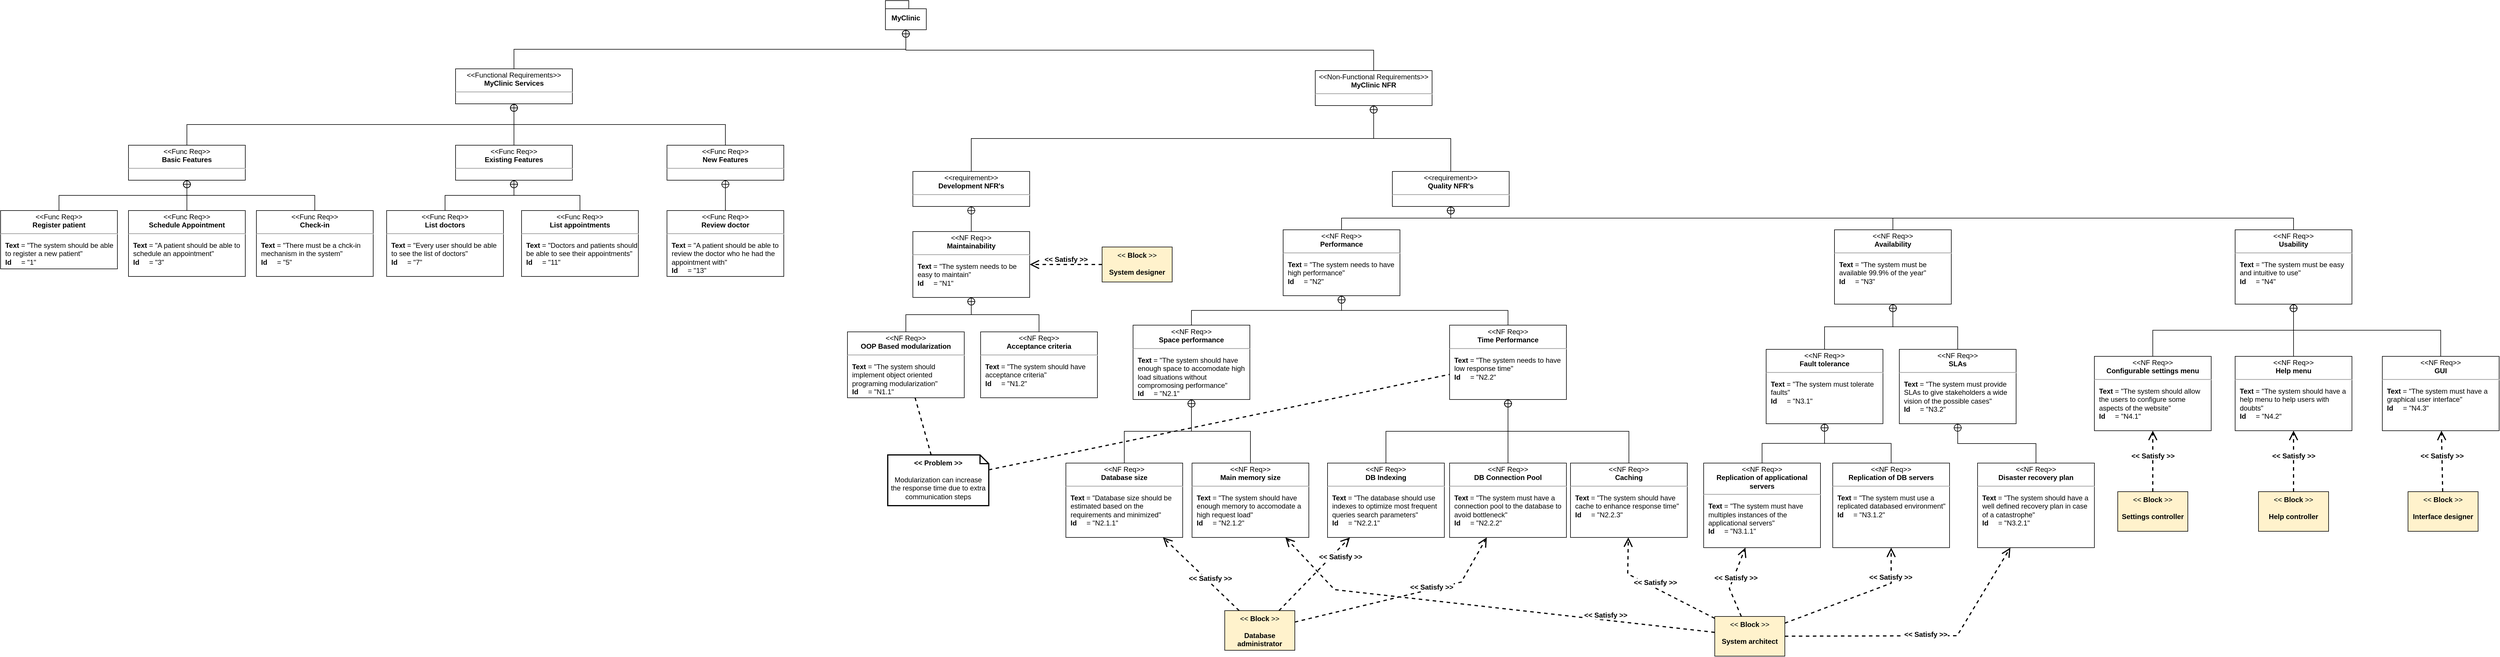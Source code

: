 <mxfile version="24.4.9" type="github">
  <diagram name="Página-1" id="odFwpj1P_mLRmx9RzsQF">
    <mxGraphModel dx="3945" dy="1515" grid="0" gridSize="10" guides="1" tooltips="1" connect="1" arrows="1" fold="1" page="0" pageScale="1" pageWidth="827" pageHeight="1169" math="0" shadow="0">
      <root>
        <mxCell id="0" />
        <mxCell id="1" parent="0" />
        <mxCell id="1v43-9IHqfWxljv2G6Mm-1" value="&lt;p style=&quot;margin:0px;margin-top:4px;text-align:center;&quot;&gt;&amp;lt;&amp;lt;Functional Requirements&amp;gt;&amp;gt;&lt;br&gt;&lt;b&gt;MyClinic Services&lt;/b&gt;&lt;/p&gt;&lt;hr&gt;&lt;p&gt;&lt;/p&gt;&lt;p style=&quot;margin:0px;margin-left:8px;text-align:left;&quot;&gt;&lt;br&gt;&lt;/p&gt;" style="shape=rect;overflow=fill;html=1;whiteSpace=wrap;align=center;" parent="1" vertex="1">
          <mxGeometry x="-336" y="127" width="200" height="60" as="geometry" />
        </mxCell>
        <mxCell id="1v43-9IHqfWxljv2G6Mm-2" value="MyClinic" style="shape=folder;fontStyle=1;spacingTop=10;tabWidth=40;tabHeight=14;tabPosition=left;html=1;whiteSpace=wrap;" parent="1" vertex="1">
          <mxGeometry x="400" y="10" width="70" height="50" as="geometry" />
        </mxCell>
        <mxCell id="1v43-9IHqfWxljv2G6Mm-4" value="&lt;p style=&quot;margin:0px;margin-top:4px;text-align:center;&quot;&gt;&amp;lt;&amp;lt;Non-Functional Requirements&amp;gt;&amp;gt;&lt;br&gt;&lt;b&gt;MyClinic NFR&lt;/b&gt;&lt;/p&gt;&lt;hr&gt;&lt;p&gt;&lt;/p&gt;&lt;p style=&quot;margin:0px;margin-left:8px;text-align:left;&quot;&gt;&lt;br&gt;&lt;/p&gt;" style="shape=rect;overflow=fill;html=1;whiteSpace=wrap;align=center;" parent="1" vertex="1">
          <mxGeometry x="1136" y="130" width="200" height="60" as="geometry" />
        </mxCell>
        <mxCell id="1v43-9IHqfWxljv2G6Mm-43" value="&lt;p style=&quot;margin:0px;margin-top:4px;text-align:center;&quot;&gt;&amp;lt;&amp;lt;Func Req&amp;gt;&amp;gt;&lt;br&gt;&lt;b&gt;Basic Features&lt;/b&gt;&lt;/p&gt;&lt;hr&gt;&lt;p&gt;&lt;/p&gt;&lt;p style=&quot;margin:0px;margin-left:8px;text-align:left;&quot;&gt;&lt;br&gt;&lt;/p&gt;" style="shape=rect;overflow=fill;html=1;whiteSpace=wrap;align=center;" parent="1" vertex="1">
          <mxGeometry x="-896" y="258" width="200" height="60" as="geometry" />
        </mxCell>
        <mxCell id="1v43-9IHqfWxljv2G6Mm-44" value="&lt;p style=&quot;margin:0px;margin-top:4px;text-align:center;&quot;&gt;&amp;lt;&amp;lt;Func Req&amp;gt;&amp;gt;&lt;br&gt;&lt;b&gt;Existing Features&lt;/b&gt;&lt;/p&gt;&lt;hr&gt;&lt;p&gt;&lt;/p&gt;&lt;p style=&quot;margin:0px;margin-left:8px;text-align:left;&quot;&gt;&lt;br&gt;&lt;/p&gt;" style="shape=rect;overflow=fill;html=1;whiteSpace=wrap;align=center;" parent="1" vertex="1">
          <mxGeometry x="-336" y="258" width="200" height="60" as="geometry" />
        </mxCell>
        <mxCell id="1v43-9IHqfWxljv2G6Mm-45" value="&lt;p style=&quot;margin:0px;margin-top:4px;text-align:center;&quot;&gt;&amp;lt;&amp;lt;Func Req&amp;gt;&amp;gt;&lt;br&gt;&lt;b&gt;New Features&lt;/b&gt;&lt;/p&gt;&lt;hr&gt;&lt;p&gt;&lt;/p&gt;&lt;p style=&quot;margin:0px;margin-left:8px;text-align:left;&quot;&gt;&lt;br&gt;&lt;/p&gt;" style="shape=rect;overflow=fill;html=1;whiteSpace=wrap;align=center;" parent="1" vertex="1">
          <mxGeometry x="26" y="258" width="200" height="60" as="geometry" />
        </mxCell>
        <mxCell id="1v43-9IHqfWxljv2G6Mm-88" value="&lt;p style=&quot;margin:0px;margin-top:4px;text-align:center;&quot;&gt;&amp;lt;&amp;lt;requirement&amp;gt;&amp;gt;&lt;br&gt;&lt;b&gt;Development NFR&#39;s&lt;/b&gt;&lt;/p&gt;&lt;hr&gt;&lt;p&gt;&lt;/p&gt;&lt;p style=&quot;margin:0px;margin-left:8px;text-align:left;&quot;&gt;&lt;br&gt;&lt;/p&gt;" style="shape=rect;overflow=fill;html=1;whiteSpace=wrap;align=center;" parent="1" vertex="1">
          <mxGeometry x="447" y="303" width="200" height="60" as="geometry" />
        </mxCell>
        <mxCell id="1v43-9IHqfWxljv2G6Mm-90" value="" style="rounded=0;html=1;labelBackgroundColor=none;endArrow=none;edgeStyle=orthogonalEdgeStyle;elbow=vertical;startArrow=sysMLPackCont;startSize=12;exitX=0.5;exitY=1;exitDx=0;exitDy=0;exitPerimeter=0;" parent="1" source="1v43-9IHqfWxljv2G6Mm-2" target="1v43-9IHqfWxljv2G6Mm-1" edge="1">
          <mxGeometry relative="1" as="geometry">
            <mxPoint x="370" y="100" as="sourcePoint" />
            <mxPoint x="50" y="160" as="targetPoint" />
          </mxGeometry>
        </mxCell>
        <mxCell id="js9QWIpTAmIStjJIfFOv-7" value="&lt;p style=&quot;margin:0px;margin-top:4px;text-align:center;&quot;&gt;&amp;lt;&amp;lt;requirement&amp;gt;&amp;gt;&lt;br&gt;&lt;b&gt;Quality NFR&#39;s&lt;/b&gt;&lt;/p&gt;&lt;hr&gt;&lt;p&gt;&lt;/p&gt;&lt;p style=&quot;margin:0px;margin-left:8px;text-align:left;&quot;&gt;&lt;br&gt;&lt;/p&gt;" style="shape=rect;overflow=fill;html=1;whiteSpace=wrap;align=center;" parent="1" vertex="1">
          <mxGeometry x="1268" y="303" width="200" height="60" as="geometry" />
        </mxCell>
        <mxCell id="js9QWIpTAmIStjJIfFOv-44" value="" style="rounded=0;html=1;labelBackgroundColor=none;endArrow=none;edgeStyle=elbowEdgeStyle;elbow=vertical;startArrow=sysMLPackCont;startSize=12;entryX=0.5;entryY=0;entryDx=0;entryDy=0;exitX=0.5;exitY=1;exitDx=0;exitDy=0;" parent="1" source="jiixLFprqPIUBCIlmw_A-50" target="jiixLFprqPIUBCIlmw_A-56" edge="1">
          <mxGeometry relative="1" as="geometry">
            <mxPoint x="2336" y="852.0" as="sourcePoint" />
            <mxPoint x="2436" y="902" as="targetPoint" />
            <Array as="points" />
          </mxGeometry>
        </mxCell>
        <mxCell id="jiixLFprqPIUBCIlmw_A-1" value="&lt;p style=&quot;margin:0px;margin-top:4px;text-align:center;&quot;&gt;&amp;lt;&amp;lt;Func Req&amp;gt;&amp;gt;&lt;br&gt;&lt;b&gt;Register patient&lt;/b&gt;&lt;/p&gt;&lt;hr&gt;&lt;p&gt;&lt;/p&gt;&lt;p style=&quot;margin:0px;margin-left:8px;text-align:left;&quot;&gt;&lt;b&gt;Text&amp;nbsp;&lt;/b&gt;= &quot;The system should be able to register a new patient&quot;&lt;br&gt;&lt;b&gt;Id&amp;nbsp; &amp;nbsp; &amp;nbsp;&lt;/b&gt;= &quot;1&quot;&lt;/p&gt;" style="shape=rect;overflow=fill;html=1;whiteSpace=wrap;align=center;" parent="1" vertex="1">
          <mxGeometry x="-1115" y="370" width="200" height="100" as="geometry" />
        </mxCell>
        <mxCell id="jiixLFprqPIUBCIlmw_A-2" value="" style="rounded=0;html=1;labelBackgroundColor=none;endArrow=none;elbow=vertical;startArrow=sysMLPackCont;startSize=12;entryX=0.5;entryY=0;entryDx=0;entryDy=0;exitX=0.5;exitY=1;exitDx=0;exitDy=0;edgeStyle=orthogonalEdgeStyle;" parent="1" source="1v43-9IHqfWxljv2G6Mm-43" target="jiixLFprqPIUBCIlmw_A-28" edge="1">
          <mxGeometry relative="1" as="geometry">
            <mxPoint x="-728" y="327" as="sourcePoint" />
            <mxPoint x="-796" y="370" as="targetPoint" />
          </mxGeometry>
        </mxCell>
        <mxCell id="jiixLFprqPIUBCIlmw_A-3" value="" style="rounded=0;html=1;labelBackgroundColor=none;endArrow=none;elbow=vertical;startArrow=sysMLPackCont;startSize=12;entryX=0.5;entryY=0;entryDx=0;entryDy=0;exitX=0.5;exitY=1;exitDx=0;exitDy=0;edgeStyle=orthogonalEdgeStyle;" parent="1" source="1v43-9IHqfWxljv2G6Mm-43" target="jiixLFprqPIUBCIlmw_A-29" edge="1">
          <mxGeometry relative="1" as="geometry">
            <mxPoint x="-728" y="327" as="sourcePoint" />
            <mxPoint x="-576" y="370" as="targetPoint" />
          </mxGeometry>
        </mxCell>
        <mxCell id="jiixLFprqPIUBCIlmw_A-4" value="" style="rounded=0;html=1;labelBackgroundColor=none;endArrow=none;elbow=vertical;startArrow=sysMLPackCont;startSize=12;entryX=0.5;entryY=0;entryDx=0;entryDy=0;exitX=0.5;exitY=1;exitDx=0;exitDy=0;edgeStyle=orthogonalEdgeStyle;" parent="1" source="1v43-9IHqfWxljv2G6Mm-43" target="jiixLFprqPIUBCIlmw_A-1" edge="1">
          <mxGeometry relative="1" as="geometry">
            <mxPoint x="-728" y="327" as="sourcePoint" />
            <mxPoint x="-613" y="375" as="targetPoint" />
          </mxGeometry>
        </mxCell>
        <mxCell id="jiixLFprqPIUBCIlmw_A-5" value="" style="rounded=0;html=1;labelBackgroundColor=none;endArrow=none;elbow=vertical;startArrow=sysMLPackCont;startSize=12;exitX=0.5;exitY=1;exitDx=0;exitDy=0;entryX=0.5;entryY=0;entryDx=0;entryDy=0;edgeStyle=orthogonalEdgeStyle;" parent="1" source="1v43-9IHqfWxljv2G6Mm-44" target="jiixLFprqPIUBCIlmw_A-30" edge="1">
          <mxGeometry relative="1" as="geometry">
            <mxPoint x="44" y="200" as="sourcePoint" />
            <mxPoint x="-345" y="370" as="targetPoint" />
          </mxGeometry>
        </mxCell>
        <mxCell id="jiixLFprqPIUBCIlmw_A-6" value="" style="rounded=0;html=1;labelBackgroundColor=none;endArrow=none;elbow=vertical;startArrow=sysMLPackCont;startSize=12;exitX=0.5;exitY=1;exitDx=0;exitDy=0;entryX=0.5;entryY=0;entryDx=0;entryDy=0;edgeStyle=orthogonalEdgeStyle;" parent="1" source="1v43-9IHqfWxljv2G6Mm-44" target="jiixLFprqPIUBCIlmw_A-31" edge="1">
          <mxGeometry relative="1" as="geometry">
            <mxPoint x="44" y="320" as="sourcePoint" />
            <mxPoint x="-126" y="370" as="targetPoint" />
          </mxGeometry>
        </mxCell>
        <mxCell id="jiixLFprqPIUBCIlmw_A-7" value="" style="rounded=0;html=1;labelBackgroundColor=none;endArrow=none;elbow=vertical;startArrow=sysMLPackCont;startSize=12;entryX=0.5;entryY=0;entryDx=0;entryDy=0;exitX=0.5;exitY=1;exitDx=0;exitDy=0;edgeStyle=orthogonalEdgeStyle;" parent="1" source="1v43-9IHqfWxljv2G6Mm-1" target="1v43-9IHqfWxljv2G6Mm-43" edge="1">
          <mxGeometry relative="1" as="geometry">
            <mxPoint x="-810" y="328" as="sourcePoint" />
            <mxPoint x="-566" y="380" as="targetPoint" />
          </mxGeometry>
        </mxCell>
        <mxCell id="jiixLFprqPIUBCIlmw_A-8" value="" style="rounded=0;html=1;labelBackgroundColor=none;endArrow=none;elbow=vertical;startArrow=sysMLPackCont;startSize=12;entryX=0.5;entryY=0;entryDx=0;entryDy=0;exitX=0.5;exitY=1;exitDx=0;exitDy=0;edgeStyle=orthogonalEdgeStyle;" parent="1" source="1v43-9IHqfWxljv2G6Mm-1" target="1v43-9IHqfWxljv2G6Mm-44" edge="1">
          <mxGeometry relative="1" as="geometry">
            <mxPoint x="44" y="200" as="sourcePoint" />
            <mxPoint x="-810" y="268" as="targetPoint" />
          </mxGeometry>
        </mxCell>
        <mxCell id="jiixLFprqPIUBCIlmw_A-9" value="" style="rounded=0;html=1;labelBackgroundColor=none;endArrow=none;elbow=vertical;startArrow=sysMLPackCont;startSize=12;entryX=0.5;entryY=0;entryDx=0;entryDy=0;exitX=0.5;exitY=1;exitDx=0;exitDy=0;edgeStyle=orthogonalEdgeStyle;" parent="1" source="1v43-9IHqfWxljv2G6Mm-1" target="1v43-9IHqfWxljv2G6Mm-45" edge="1">
          <mxGeometry relative="1" as="geometry">
            <mxPoint x="44" y="200" as="sourcePoint" />
            <mxPoint x="-226" y="268" as="targetPoint" />
          </mxGeometry>
        </mxCell>
        <mxCell id="jiixLFprqPIUBCIlmw_A-10" value="" style="rounded=0;html=1;labelBackgroundColor=none;endArrow=none;elbow=vertical;startArrow=sysMLPackCont;startSize=12;exitX=0.5;exitY=1;exitDx=0;exitDy=0;entryX=0.5;entryY=0;entryDx=0;entryDy=0;edgeStyle=orthogonalEdgeStyle;" parent="1" source="1v43-9IHqfWxljv2G6Mm-45" target="jiixLFprqPIUBCIlmw_A-32" edge="1">
          <mxGeometry relative="1" as="geometry">
            <mxPoint x="-374" y="328" as="sourcePoint" />
            <mxPoint x="126" y="370" as="targetPoint" />
          </mxGeometry>
        </mxCell>
        <mxCell id="jiixLFprqPIUBCIlmw_A-11" value="" style="rounded=0;html=1;labelBackgroundColor=none;endArrow=none;elbow=vertical;startArrow=sysMLPackCont;startSize=12;exitX=0.5;exitY=1;exitDx=0;exitDy=0;exitPerimeter=0;entryX=0.5;entryY=0;entryDx=0;entryDy=0;edgeStyle=orthogonalEdgeStyle;" parent="1" source="1v43-9IHqfWxljv2G6Mm-2" target="1v43-9IHqfWxljv2G6Mm-4" edge="1">
          <mxGeometry relative="1" as="geometry">
            <mxPoint x="1078" y="56" as="sourcePoint" />
            <mxPoint x="103" y="123" as="targetPoint" />
          </mxGeometry>
        </mxCell>
        <mxCell id="jiixLFprqPIUBCIlmw_A-12" value="" style="rounded=0;html=1;labelBackgroundColor=none;endArrow=none;elbow=vertical;startArrow=sysMLPackCont;startSize=12;exitX=0.5;exitY=1;exitDx=0;exitDy=0;entryX=0.5;entryY=0;entryDx=0;entryDy=0;edgeStyle=orthogonalEdgeStyle;" parent="1" source="1v43-9IHqfWxljv2G6Mm-4" target="1v43-9IHqfWxljv2G6Mm-88" edge="1">
          <mxGeometry relative="1" as="geometry">
            <mxPoint x="447" y="249" as="sourcePoint" />
            <mxPoint x="907" y="316" as="targetPoint" />
          </mxGeometry>
        </mxCell>
        <mxCell id="jiixLFprqPIUBCIlmw_A-13" value="" style="rounded=0;html=1;labelBackgroundColor=none;endArrow=none;elbow=vertical;startArrow=sysMLPackCont;startSize=12;exitX=0.5;exitY=1;exitDx=0;exitDy=0;entryX=0.5;entryY=0;entryDx=0;entryDy=0;edgeStyle=orthogonalEdgeStyle;" parent="1" source="1v43-9IHqfWxljv2G6Mm-4" target="js9QWIpTAmIStjJIfFOv-7" edge="1">
          <mxGeometry relative="1" as="geometry">
            <mxPoint x="1002" y="214" as="sourcePoint" />
            <mxPoint x="654" y="330" as="targetPoint" />
          </mxGeometry>
        </mxCell>
        <mxCell id="jiixLFprqPIUBCIlmw_A-14" value="" style="rounded=0;html=1;labelBackgroundColor=none;endArrow=none;elbow=vertical;startArrow=sysMLPackCont;startSize=12;exitX=0.5;exitY=1;exitDx=0;exitDy=0;entryX=0.5;entryY=0;entryDx=0;entryDy=0;edgeStyle=orthogonalEdgeStyle;" parent="1" source="jiixLFprqPIUBCIlmw_A-33" target="jiixLFprqPIUBCIlmw_A-34" edge="1">
          <mxGeometry relative="1" as="geometry">
            <mxPoint x="547" y="508" as="sourcePoint" />
            <mxPoint x="431" y="578" as="targetPoint" />
          </mxGeometry>
        </mxCell>
        <mxCell id="jiixLFprqPIUBCIlmw_A-15" value="" style="rounded=0;html=1;labelBackgroundColor=none;endArrow=none;elbow=vertical;startArrow=sysMLPackCont;startSize=12;exitX=0.5;exitY=1;exitDx=0;exitDy=0;entryX=0.5;entryY=0;entryDx=0;entryDy=0;edgeStyle=orthogonalEdgeStyle;" parent="1" source="1v43-9IHqfWxljv2G6Mm-88" target="jiixLFprqPIUBCIlmw_A-33" edge="1">
          <mxGeometry relative="1" as="geometry">
            <mxPoint x="557" y="518" as="sourcePoint" />
            <mxPoint x="547" y="408" as="targetPoint" />
          </mxGeometry>
        </mxCell>
        <mxCell id="jiixLFprqPIUBCIlmw_A-16" value="" style="rounded=0;html=1;labelBackgroundColor=none;endArrow=none;elbow=vertical;startArrow=sysMLPackCont;startSize=12;entryX=0.5;entryY=0;entryDx=0;entryDy=0;edgeStyle=orthogonalEdgeStyle;exitX=0.5;exitY=1;exitDx=0;exitDy=0;" parent="1" source="jiixLFprqPIUBCIlmw_A-33" target="jiixLFprqPIUBCIlmw_A-35" edge="1">
          <mxGeometry relative="1" as="geometry">
            <mxPoint x="547" y="508" as="sourcePoint" />
            <mxPoint x="657" y="578" as="targetPoint" />
          </mxGeometry>
        </mxCell>
        <mxCell id="jiixLFprqPIUBCIlmw_A-17" value="" style="rounded=0;html=1;labelBackgroundColor=none;endArrow=none;elbow=vertical;startArrow=sysMLPackCont;startSize=12;exitX=0.5;exitY=1;exitDx=0;exitDy=0;entryX=0.5;entryY=0;entryDx=0;entryDy=0;edgeStyle=orthogonalEdgeStyle;" parent="1" source="js9QWIpTAmIStjJIfFOv-7" target="jiixLFprqPIUBCIlmw_A-36" edge="1">
          <mxGeometry relative="1" as="geometry">
            <mxPoint x="1117" y="312" as="sourcePoint" />
            <mxPoint x="1179" y="403" as="targetPoint" />
          </mxGeometry>
        </mxCell>
        <mxCell id="jiixLFprqPIUBCIlmw_A-18" value="" style="rounded=0;html=1;labelBackgroundColor=none;endArrow=none;elbow=vertical;startArrow=sysMLPackCont;startSize=12;exitX=0.5;exitY=1;exitDx=0;exitDy=0;entryX=0.5;entryY=0;entryDx=0;entryDy=0;edgeStyle=orthogonalEdgeStyle;" parent="1" source="js9QWIpTAmIStjJIfFOv-7" target="jiixLFprqPIUBCIlmw_A-47" edge="1">
          <mxGeometry relative="1" as="geometry">
            <mxPoint x="1591" y="453" as="sourcePoint" />
            <mxPoint x="2082" y="403" as="targetPoint" />
          </mxGeometry>
        </mxCell>
        <mxCell id="jiixLFprqPIUBCIlmw_A-19" value="" style="rounded=0;html=1;labelBackgroundColor=none;endArrow=none;elbow=vertical;startArrow=sysMLPackCont;startSize=12;exitX=0.5;exitY=1;exitDx=0;exitDy=0;edgeStyle=orthogonalEdgeStyle;entryX=0.5;entryY=0;entryDx=0;entryDy=0;" parent="1" source="js9QWIpTAmIStjJIfFOv-7" target="jiixLFprqPIUBCIlmw_A-57" edge="1">
          <mxGeometry relative="1" as="geometry">
            <mxPoint x="1964" y="393" as="sourcePoint" />
            <mxPoint x="3165" y="403" as="targetPoint" />
          </mxGeometry>
        </mxCell>
        <mxCell id="jiixLFprqPIUBCIlmw_A-20" value="" style="rounded=0;html=1;labelBackgroundColor=none;endArrow=none;elbow=vertical;startArrow=sysMLPackCont;startSize=12;exitX=0.5;exitY=1;exitDx=0;exitDy=0;entryX=0.5;entryY=0;entryDx=0;entryDy=0;edgeStyle=orthogonalEdgeStyle;" parent="1" source="jiixLFprqPIUBCIlmw_A-36" target="jiixLFprqPIUBCIlmw_A-37" edge="1">
          <mxGeometry relative="1" as="geometry">
            <mxPoint x="1179" y="513" as="sourcePoint" />
            <mxPoint x="924" y="568" as="targetPoint" />
          </mxGeometry>
        </mxCell>
        <mxCell id="jiixLFprqPIUBCIlmw_A-21" value="" style="rounded=0;html=1;labelBackgroundColor=none;endArrow=none;elbow=vertical;startArrow=sysMLPackCont;startSize=12;exitX=0.5;exitY=1;exitDx=0;exitDy=0;entryX=0.5;entryY=0;entryDx=0;entryDy=0;edgeStyle=orthogonalEdgeStyle;" parent="1" source="jiixLFprqPIUBCIlmw_A-36" target="jiixLFprqPIUBCIlmw_A-40" edge="1">
          <mxGeometry relative="1" as="geometry">
            <mxPoint x="1179" y="513" as="sourcePoint" />
            <mxPoint x="1477" y="566.5" as="targetPoint" />
          </mxGeometry>
        </mxCell>
        <mxCell id="jiixLFprqPIUBCIlmw_A-22" value="" style="rounded=0;html=1;labelBackgroundColor=none;endArrow=none;elbow=vertical;startArrow=sysMLPackCont;startSize=12;exitX=0.5;exitY=1;exitDx=0;exitDy=0;edgeStyle=orthogonalEdgeStyle;entryX=0.5;entryY=0;entryDx=0;entryDy=0;" parent="1" source="jiixLFprqPIUBCIlmw_A-37" target="jiixLFprqPIUBCIlmw_A-38" edge="1">
          <mxGeometry relative="1" as="geometry">
            <mxPoint x="924" y="668" as="sourcePoint" />
            <mxPoint x="810" y="803" as="targetPoint" />
          </mxGeometry>
        </mxCell>
        <mxCell id="jiixLFprqPIUBCIlmw_A-23" value="" style="rounded=0;html=1;labelBackgroundColor=none;endArrow=none;elbow=vertical;startArrow=sysMLPackCont;startSize=12;exitX=0.5;exitY=1;exitDx=0;exitDy=0;entryX=0.5;entryY=0;entryDx=0;entryDy=0;edgeStyle=orthogonalEdgeStyle;" parent="1" source="jiixLFprqPIUBCIlmw_A-37" target="jiixLFprqPIUBCIlmw_A-39" edge="1">
          <mxGeometry relative="1" as="geometry">
            <mxPoint x="924" y="668" as="sourcePoint" />
            <mxPoint x="1030" y="803" as="targetPoint" />
          </mxGeometry>
        </mxCell>
        <mxCell id="jiixLFprqPIUBCIlmw_A-28" value="&lt;p style=&quot;margin:0px;margin-top:4px;text-align:center;&quot;&gt;&amp;lt;&amp;lt;Func Req&amp;gt;&amp;gt;&lt;br&gt;&lt;b&gt;Schedule Appointment&lt;/b&gt;&lt;br&gt;&lt;/p&gt;&lt;hr&gt;&lt;p&gt;&lt;/p&gt;&lt;p style=&quot;margin:0px;margin-left:8px;text-align:left;&quot;&gt;&lt;b&gt;Text&amp;nbsp;&lt;/b&gt;= &quot;A patient should be able to schedule an appointment&quot;&lt;br&gt;&lt;b&gt;Id&amp;nbsp; &amp;nbsp; &amp;nbsp;&lt;/b&gt;= &quot;3&quot;&lt;/p&gt;" style="shape=rect;overflow=fill;html=1;whiteSpace=wrap;align=center;" parent="1" vertex="1">
          <mxGeometry x="-896" y="370" width="200" height="113" as="geometry" />
        </mxCell>
        <mxCell id="jiixLFprqPIUBCIlmw_A-29" value="&lt;p style=&quot;margin:0px;margin-top:4px;text-align:center;&quot;&gt;&amp;lt;&amp;lt;Func Req&amp;gt;&amp;gt;&lt;br&gt;&lt;b&gt;Check-in&lt;/b&gt;&lt;/p&gt;&lt;hr&gt;&lt;p&gt;&lt;/p&gt;&lt;p style=&quot;margin:0px;margin-left:8px;text-align:left;&quot;&gt;&lt;b&gt;Text&amp;nbsp;&lt;/b&gt;= &quot;There must be a chck-in mechanism in the system&quot;&lt;br&gt;&lt;b&gt;Id&amp;nbsp; &amp;nbsp; &amp;nbsp;&lt;/b&gt;= &quot;5&quot;&lt;/p&gt;" style="shape=rect;overflow=fill;html=1;whiteSpace=wrap;align=center;" parent="1" vertex="1">
          <mxGeometry x="-677" y="370" width="200" height="113" as="geometry" />
        </mxCell>
        <mxCell id="jiixLFprqPIUBCIlmw_A-30" value="&lt;p style=&quot;margin:0px;margin-top:4px;text-align:center;&quot;&gt;&amp;lt;&amp;lt;Func Req&amp;gt;&amp;gt;&lt;br&gt;&lt;b&gt;List doctors&lt;/b&gt;&lt;br&gt;&lt;/p&gt;&lt;hr&gt;&lt;p&gt;&lt;/p&gt;&lt;p style=&quot;margin:0px;margin-left:8px;text-align:left;&quot;&gt;&lt;b&gt;Text&amp;nbsp;&lt;/b&gt;= &quot;Every user should be able to see the list of doctors&quot;&lt;br&gt;&lt;b&gt;Id&amp;nbsp; &amp;nbsp; &amp;nbsp;&lt;/b&gt;= &quot;7&quot;&lt;/p&gt;" style="shape=rect;overflow=fill;html=1;whiteSpace=wrap;align=center;" parent="1" vertex="1">
          <mxGeometry x="-454" y="370" width="200" height="113" as="geometry" />
        </mxCell>
        <mxCell id="jiixLFprqPIUBCIlmw_A-31" value="&lt;p style=&quot;margin:0px;margin-top:4px;text-align:center;&quot;&gt;&amp;lt;&amp;lt;Func Req&amp;gt;&amp;gt;&lt;br&gt;&lt;b&gt;List appointments&lt;/b&gt;&lt;br&gt;&lt;/p&gt;&lt;hr&gt;&lt;p&gt;&lt;/p&gt;&lt;p style=&quot;margin:0px;margin-left:8px;text-align:left;&quot;&gt;&lt;b&gt;Text&amp;nbsp;&lt;/b&gt;= &quot;Doctors and patients should be able to see their appointments&quot;&lt;br&gt;&lt;b&gt;Id&amp;nbsp; &amp;nbsp; &amp;nbsp;&lt;/b&gt;= &quot;11&quot;&lt;/p&gt;" style="shape=rect;overflow=fill;html=1;whiteSpace=wrap;align=center;" parent="1" vertex="1">
          <mxGeometry x="-223" y="370" width="200" height="113" as="geometry" />
        </mxCell>
        <mxCell id="jiixLFprqPIUBCIlmw_A-32" value="&lt;p style=&quot;margin:0px;margin-top:4px;text-align:center;&quot;&gt;&amp;lt;&amp;lt;Func Req&amp;gt;&amp;gt;&lt;br&gt;&lt;b&gt;Review doctor&lt;/b&gt;&lt;/p&gt;&lt;hr&gt;&lt;p&gt;&lt;/p&gt;&lt;p style=&quot;margin:0px;margin-left:8px;text-align:left;&quot;&gt;&lt;b&gt;Text&amp;nbsp;&lt;/b&gt;= &quot;A patient should be able to review the doctor who he had the appointment with&quot;&lt;br&gt;&lt;b&gt;Id&amp;nbsp; &amp;nbsp; &amp;nbsp;&lt;/b&gt;= &quot;13&quot;&lt;/p&gt;" style="shape=rect;overflow=fill;html=1;whiteSpace=wrap;align=center;" parent="1" vertex="1">
          <mxGeometry x="26" y="370" width="200" height="113" as="geometry" />
        </mxCell>
        <mxCell id="jiixLFprqPIUBCIlmw_A-33" value="&lt;p style=&quot;margin:0px;margin-top:4px;text-align:center;&quot;&gt;&amp;lt;&amp;lt;NF Req&amp;gt;&amp;gt;&lt;br&gt;&lt;b&gt;Maintainability&lt;/b&gt;&lt;br&gt;&lt;/p&gt;&lt;hr&gt;&lt;p&gt;&lt;/p&gt;&lt;p style=&quot;margin:0px;margin-left:8px;text-align:left;&quot;&gt;&lt;b&gt;Text&amp;nbsp;&lt;/b&gt;= &quot;The system needs to be easy to maintain&quot;&lt;br&gt;&lt;b&gt;Id&amp;nbsp; &amp;nbsp; &amp;nbsp;&lt;/b&gt;= &quot;N1&quot;&lt;/p&gt;" style="shape=rect;overflow=fill;html=1;whiteSpace=wrap;align=center;" parent="1" vertex="1">
          <mxGeometry x="447" y="406" width="200" height="113" as="geometry" />
        </mxCell>
        <mxCell id="jiixLFprqPIUBCIlmw_A-34" value="&lt;p style=&quot;margin:0px;margin-top:4px;text-align:center;&quot;&gt;&amp;lt;&amp;lt;NF Req&amp;gt;&amp;gt;&lt;br&gt;&lt;b&gt;OOP Based modularization&lt;/b&gt;&lt;/p&gt;&lt;hr&gt;&lt;p&gt;&lt;/p&gt;&lt;p style=&quot;margin:0px;margin-left:8px;text-align:left;&quot;&gt;&lt;b&gt;Text&amp;nbsp;&lt;/b&gt;= &quot;The system should implement object oriented programing modularization&quot;&lt;br&gt;&lt;b&gt;Id&amp;nbsp; &amp;nbsp; &amp;nbsp;&lt;/b&gt;= &quot;N1.1&quot;&lt;/p&gt;" style="shape=rect;overflow=fill;html=1;whiteSpace=wrap;align=center;" parent="1" vertex="1">
          <mxGeometry x="335" y="578" width="200" height="113" as="geometry" />
        </mxCell>
        <mxCell id="jiixLFprqPIUBCIlmw_A-35" value="&lt;p style=&quot;margin:0px;margin-top:4px;text-align:center;&quot;&gt;&amp;lt;&amp;lt;NF Req&amp;gt;&amp;gt;&lt;br&gt;&lt;b&gt;Acceptance criteria&lt;/b&gt;&lt;/p&gt;&lt;hr&gt;&lt;p&gt;&lt;/p&gt;&lt;p style=&quot;margin:0px;margin-left:8px;text-align:left;&quot;&gt;&lt;b&gt;Text&amp;nbsp;&lt;/b&gt;= &quot;The system should have acceptance criteria&quot;&lt;br&gt;&lt;b&gt;Id&amp;nbsp; &amp;nbsp; &amp;nbsp;&lt;/b&gt;= &quot;N1.2&quot;&lt;/p&gt;" style="shape=rect;overflow=fill;html=1;whiteSpace=wrap;align=center;" parent="1" vertex="1">
          <mxGeometry x="563" y="578" width="200" height="113" as="geometry" />
        </mxCell>
        <mxCell id="jiixLFprqPIUBCIlmw_A-36" value="&lt;p style=&quot;margin:0px;margin-top:4px;text-align:center;&quot;&gt;&amp;lt;&amp;lt;NF Req&amp;gt;&amp;gt;&lt;br&gt;&lt;b&gt;Performance&lt;/b&gt;&lt;/p&gt;&lt;hr&gt;&lt;p&gt;&lt;/p&gt;&lt;p style=&quot;margin:0px;margin-left:8px;text-align:left;&quot;&gt;&lt;b&gt;Text&amp;nbsp;&lt;/b&gt;= &quot;The system needs to have high performance&quot;&lt;br&gt;&lt;b&gt;Id&amp;nbsp; &amp;nbsp; &amp;nbsp;&lt;/b&gt;= &quot;N2&quot;&lt;/p&gt;" style="shape=rect;overflow=fill;html=1;whiteSpace=wrap;align=center;" parent="1" vertex="1">
          <mxGeometry x="1081" y="403" width="200" height="113" as="geometry" />
        </mxCell>
        <mxCell id="jiixLFprqPIUBCIlmw_A-37" value="&lt;p style=&quot;margin:0px;margin-top:4px;text-align:center;&quot;&gt;&amp;lt;&amp;lt;NF Req&amp;gt;&amp;gt;&lt;br&gt;&lt;b&gt;Space performance&lt;/b&gt;&lt;/p&gt;&lt;hr&gt;&lt;p&gt;&lt;/p&gt;&lt;p style=&quot;margin:0px;margin-left:8px;text-align:left;&quot;&gt;&lt;b&gt;Text&amp;nbsp;&lt;/b&gt;= &quot;The system should have enough space to accomodate high load situations without compromosing performance&quot;&lt;br&gt;&lt;b&gt;Id&amp;nbsp; &amp;nbsp; &amp;nbsp;&lt;/b&gt;= &quot;N2.1&quot;&lt;/p&gt;" style="shape=rect;overflow=fill;html=1;whiteSpace=wrap;align=center;" parent="1" vertex="1">
          <mxGeometry x="824" y="566.5" width="200" height="127.5" as="geometry" />
        </mxCell>
        <mxCell id="jiixLFprqPIUBCIlmw_A-38" value="&lt;p style=&quot;margin:0px;margin-top:4px;text-align:center;&quot;&gt;&amp;lt;&amp;lt;NF Req&amp;gt;&amp;gt;&lt;br&gt;&lt;b&gt;Database size&lt;/b&gt;&lt;/p&gt;&lt;hr&gt;&lt;p&gt;&lt;/p&gt;&lt;p style=&quot;margin:0px;margin-left:8px;text-align:left;&quot;&gt;&lt;b&gt;Text&amp;nbsp;&lt;/b&gt;= &quot;Database size should be estimated based on the requirements and minimized&quot;&lt;br&gt;&lt;b&gt;Id&amp;nbsp; &amp;nbsp; &amp;nbsp;&lt;/b&gt;= &quot;N2.1.1&quot;&lt;/p&gt;" style="shape=rect;overflow=fill;html=1;whiteSpace=wrap;align=center;" parent="1" vertex="1">
          <mxGeometry x="709" y="803" width="200" height="127.5" as="geometry" />
        </mxCell>
        <mxCell id="jiixLFprqPIUBCIlmw_A-39" value="&lt;p style=&quot;margin:0px;margin-top:4px;text-align:center;&quot;&gt;&amp;lt;&amp;lt;NF Req&amp;gt;&amp;gt;&lt;br&gt;&lt;b&gt;Main memory size&lt;/b&gt;&lt;/p&gt;&lt;hr&gt;&lt;p&gt;&lt;/p&gt;&lt;p style=&quot;margin:0px;margin-left:8px;text-align:left;&quot;&gt;&lt;b&gt;Text&amp;nbsp;&lt;/b&gt;= &quot;The system should have enough memory to accomodate a high request load&quot;&lt;br&gt;&lt;b&gt;Id&amp;nbsp; &amp;nbsp; &amp;nbsp;&lt;/b&gt;= &quot;N2.1.2&quot;&lt;/p&gt;" style="shape=rect;overflow=fill;html=1;whiteSpace=wrap;align=center;" parent="1" vertex="1">
          <mxGeometry x="925" y="803" width="200" height="127.5" as="geometry" />
        </mxCell>
        <mxCell id="jiixLFprqPIUBCIlmw_A-40" value="&lt;p style=&quot;margin:0px;margin-top:4px;text-align:center;&quot;&gt;&amp;lt;&amp;lt;NF Req&amp;gt;&amp;gt;&lt;br&gt;&lt;b&gt;Time Performance&lt;/b&gt;&lt;br&gt;&lt;/p&gt;&lt;hr&gt;&lt;p&gt;&lt;/p&gt;&lt;p style=&quot;margin:0px;margin-left:8px;text-align:left;&quot;&gt;&lt;b&gt;Text&amp;nbsp;&lt;/b&gt;= &quot;The system needs to have low response time&quot;&lt;br&gt;&lt;b&gt;Id&amp;nbsp; &amp;nbsp; &amp;nbsp;&lt;/b&gt;= &quot;N2.2&quot;&lt;/p&gt;" style="shape=rect;overflow=fill;html=1;whiteSpace=wrap;align=center;" parent="1" vertex="1">
          <mxGeometry x="1366" y="566.5" width="200" height="127.5" as="geometry" />
        </mxCell>
        <mxCell id="jiixLFprqPIUBCIlmw_A-41" value="&lt;p style=&quot;margin:0px;margin-top:4px;text-align:center;&quot;&gt;&amp;lt;&amp;lt;NF Req&amp;gt;&amp;gt;&lt;br&gt;&lt;b&gt;DB Indexing&lt;/b&gt;&lt;br&gt;&lt;/p&gt;&lt;hr&gt;&lt;p&gt;&lt;/p&gt;&lt;p style=&quot;margin:0px;margin-left:8px;text-align:left;&quot;&gt;&lt;b&gt;Text&amp;nbsp;&lt;/b&gt;= &quot;The database should use indexes to optimize most frequent queries search parameters&quot;&lt;br&gt;&lt;b&gt;Id&amp;nbsp; &amp;nbsp; &amp;nbsp;&lt;/b&gt;= &quot;&lt;span style=&quot;background-color: initial;&quot;&gt;N2.2.1&quot;&lt;/span&gt;&lt;/p&gt;" style="shape=rect;overflow=fill;html=1;whiteSpace=wrap;align=center;" parent="1" vertex="1">
          <mxGeometry x="1157" y="803" width="200" height="127.5" as="geometry" />
        </mxCell>
        <mxCell id="jiixLFprqPIUBCIlmw_A-42" value="&lt;p style=&quot;margin:0px;margin-top:4px;text-align:center;&quot;&gt;&amp;lt;&amp;lt;NF Req&amp;gt;&amp;gt;&lt;br&gt;&lt;b&gt;DB Connection Pool&lt;/b&gt;&lt;br&gt;&lt;/p&gt;&lt;hr&gt;&lt;p&gt;&lt;/p&gt;&lt;p style=&quot;margin:0px;margin-left:8px;text-align:left;&quot;&gt;&lt;b&gt;Text&amp;nbsp;&lt;/b&gt;= &quot;The system must have a connection pool to the database to avoid bottleneck&quot;&lt;br&gt;&lt;b&gt;Id&amp;nbsp; &amp;nbsp; &amp;nbsp;&lt;/b&gt;= &quot;N2.2.2&quot;&lt;/p&gt;" style="shape=rect;overflow=fill;html=1;whiteSpace=wrap;align=center;" parent="1" vertex="1">
          <mxGeometry x="1366" y="803" width="200" height="127.5" as="geometry" />
        </mxCell>
        <mxCell id="jiixLFprqPIUBCIlmw_A-43" value="&lt;p style=&quot;margin:0px;margin-top:4px;text-align:center;&quot;&gt;&amp;lt;&amp;lt;NF Req&amp;gt;&amp;gt;&lt;br&gt;&lt;b&gt;Caching&lt;/b&gt;&lt;/p&gt;&lt;hr&gt;&lt;p&gt;&lt;/p&gt;&lt;p style=&quot;margin:0px;margin-left:8px;text-align:left;&quot;&gt;&lt;b&gt;Text&amp;nbsp;&lt;/b&gt;= &quot;The system should have cache to enhance response time&quot;&lt;br&gt;&lt;b&gt;Id&amp;nbsp; &amp;nbsp; &amp;nbsp;&lt;/b&gt;= &quot;N2.2.3&quot;&lt;/p&gt;" style="shape=rect;overflow=fill;html=1;whiteSpace=wrap;align=center;" parent="1" vertex="1">
          <mxGeometry x="1573" y="803" width="200" height="127.5" as="geometry" />
        </mxCell>
        <mxCell id="jiixLFprqPIUBCIlmw_A-44" value="" style="rounded=0;html=1;labelBackgroundColor=none;endArrow=none;elbow=vertical;startArrow=sysMLPackCont;startSize=12;exitX=0.5;exitY=1;exitDx=0;exitDy=0;entryX=0.5;entryY=0;entryDx=0;entryDy=0;edgeStyle=orthogonalEdgeStyle;" parent="1" source="jiixLFprqPIUBCIlmw_A-40" target="jiixLFprqPIUBCIlmw_A-42" edge="1">
          <mxGeometry relative="1" as="geometry">
            <mxPoint x="1313" y="761" as="sourcePoint" />
            <mxPoint x="1414" y="870" as="targetPoint" />
          </mxGeometry>
        </mxCell>
        <mxCell id="jiixLFprqPIUBCIlmw_A-45" value="" style="rounded=0;html=1;labelBackgroundColor=none;endArrow=none;elbow=vertical;startArrow=sysMLPackCont;startSize=12;exitX=0.5;exitY=1;exitDx=0;exitDy=0;entryX=0.5;entryY=0;entryDx=0;entryDy=0;edgeStyle=orthogonalEdgeStyle;" parent="1" source="jiixLFprqPIUBCIlmw_A-40" target="jiixLFprqPIUBCIlmw_A-43" edge="1">
          <mxGeometry relative="1" as="geometry">
            <mxPoint x="1612" y="705" as="sourcePoint" />
            <mxPoint x="1540" y="814" as="targetPoint" />
          </mxGeometry>
        </mxCell>
        <mxCell id="jiixLFprqPIUBCIlmw_A-46" value="" style="rounded=0;html=1;labelBackgroundColor=none;endArrow=none;elbow=vertical;startArrow=sysMLPackCont;startSize=12;exitX=0.5;exitY=1;exitDx=0;exitDy=0;entryX=0.5;entryY=0;entryDx=0;entryDy=0;edgeStyle=orthogonalEdgeStyle;" parent="1" source="jiixLFprqPIUBCIlmw_A-40" target="jiixLFprqPIUBCIlmw_A-41" edge="1">
          <mxGeometry relative="1" as="geometry">
            <mxPoint x="1334" y="701" as="sourcePoint" />
            <mxPoint x="1262" y="810" as="targetPoint" />
          </mxGeometry>
        </mxCell>
        <mxCell id="jiixLFprqPIUBCIlmw_A-47" value="&lt;p style=&quot;margin:0px;margin-top:4px;text-align:center;&quot;&gt;&amp;lt;&amp;lt;NF Req&amp;gt;&amp;gt;&lt;br&gt;&lt;b&gt;Availability&lt;/b&gt;&lt;br&gt;&lt;/p&gt;&lt;hr&gt;&lt;p&gt;&lt;/p&gt;&lt;p style=&quot;margin:0px;margin-left:8px;text-align:left;&quot;&gt;&lt;b&gt;Text&amp;nbsp;&lt;/b&gt;= &quot;The system must be available 99.9% of the year&quot;&lt;br&gt;&lt;b&gt;Id&amp;nbsp; &amp;nbsp; &amp;nbsp;&lt;/b&gt;= &quot;N3&quot;&lt;/p&gt;" style="shape=rect;overflow=fill;html=1;whiteSpace=wrap;align=center;" parent="1" vertex="1">
          <mxGeometry x="2025" y="403" width="200" height="127.5" as="geometry" />
        </mxCell>
        <mxCell id="jiixLFprqPIUBCIlmw_A-48" value="&lt;p style=&quot;margin:0px;margin-top:4px;text-align:center;&quot;&gt;&amp;lt;&amp;lt;NF Req&amp;gt;&amp;gt;&lt;br&gt;&lt;b&gt;Fault tolerance&lt;/b&gt;&lt;/p&gt;&lt;hr&gt;&lt;p&gt;&lt;/p&gt;&lt;p style=&quot;margin:0px;margin-left:8px;text-align:left;&quot;&gt;&lt;b&gt;Text&amp;nbsp;&lt;/b&gt;= &quot;The system must tolerate faults&quot;&lt;br&gt;&lt;b&gt;Id&amp;nbsp; &amp;nbsp; &amp;nbsp;&lt;/b&gt;= &quot;N3.1&quot;&lt;/p&gt;" style="shape=rect;overflow=fill;html=1;whiteSpace=wrap;align=center;" parent="1" vertex="1">
          <mxGeometry x="1908" y="608" width="200" height="127.5" as="geometry" />
        </mxCell>
        <mxCell id="jiixLFprqPIUBCIlmw_A-49" value="" style="rounded=0;html=1;labelBackgroundColor=none;endArrow=none;elbow=vertical;startArrow=sysMLPackCont;startSize=12;exitX=0.5;exitY=1;exitDx=0;exitDy=0;entryX=0.5;entryY=0;entryDx=0;entryDy=0;edgeStyle=orthogonalEdgeStyle;" parent="1" source="jiixLFprqPIUBCIlmw_A-47" target="jiixLFprqPIUBCIlmw_A-48" edge="1">
          <mxGeometry relative="1" as="geometry">
            <mxPoint x="1745" y="478" as="sourcePoint" />
            <mxPoint x="1952" y="587" as="targetPoint" />
          </mxGeometry>
        </mxCell>
        <mxCell id="jiixLFprqPIUBCIlmw_A-50" value="&lt;p style=&quot;margin:0px;margin-top:4px;text-align:center;&quot;&gt;&amp;lt;&amp;lt;NF Req&amp;gt;&amp;gt;&lt;br&gt;&lt;b&gt;SLAs&lt;/b&gt;&lt;/p&gt;&lt;hr&gt;&lt;p&gt;&lt;/p&gt;&lt;p style=&quot;margin:0px;margin-left:8px;text-align:left;&quot;&gt;&lt;b&gt;Text&amp;nbsp;&lt;/b&gt;= &quot;The system must provide SLAs to give stakeholders a wide vision of the possible cases&quot;&lt;br&gt;&lt;b&gt;Id&amp;nbsp; &amp;nbsp; &amp;nbsp;&lt;/b&gt;= &quot;N3.2&quot;&lt;/p&gt;" style="shape=rect;overflow=fill;html=1;whiteSpace=wrap;align=center;" parent="1" vertex="1">
          <mxGeometry x="2136" y="608" width="200" height="127.5" as="geometry" />
        </mxCell>
        <mxCell id="jiixLFprqPIUBCIlmw_A-51" value="" style="rounded=0;html=1;labelBackgroundColor=none;endArrow=none;elbow=vertical;startArrow=sysMLPackCont;startSize=12;exitX=0.5;exitY=1;exitDx=0;exitDy=0;entryX=0.5;entryY=0;entryDx=0;entryDy=0;edgeStyle=orthogonalEdgeStyle;" parent="1" source="jiixLFprqPIUBCIlmw_A-47" target="jiixLFprqPIUBCIlmw_A-50" edge="1">
          <mxGeometry relative="1" as="geometry">
            <mxPoint x="2114" y="541" as="sourcePoint" />
            <mxPoint x="2018" y="618" as="targetPoint" />
          </mxGeometry>
        </mxCell>
        <mxCell id="jiixLFprqPIUBCIlmw_A-52" value="&lt;p style=&quot;margin:0px;margin-top:4px;text-align:center;&quot;&gt;&amp;lt;&amp;lt;NF Req&amp;gt;&amp;gt;&lt;br&gt;&lt;b&gt;Replication of applicational servers&lt;/b&gt;&lt;br&gt;&lt;/p&gt;&lt;hr&gt;&lt;p&gt;&lt;/p&gt;&lt;p style=&quot;margin:0px;margin-left:8px;text-align:left;&quot;&gt;&lt;b&gt;Text&amp;nbsp;&lt;/b&gt;= &quot;The system must have multiples instances of the applicational servers&quot;&lt;br&gt;&lt;b&gt;Id&amp;nbsp; &amp;nbsp; &amp;nbsp;&lt;/b&gt;= &quot;N3.1.1&quot;&lt;/p&gt;" style="shape=rect;overflow=fill;html=1;whiteSpace=wrap;align=center;" parent="1" vertex="1">
          <mxGeometry x="1801" y="803" width="200" height="145" as="geometry" />
        </mxCell>
        <mxCell id="jiixLFprqPIUBCIlmw_A-53" value="" style="rounded=0;html=1;labelBackgroundColor=none;endArrow=none;elbow=vertical;startArrow=sysMLPackCont;startSize=12;exitX=0.5;exitY=1;exitDx=0;exitDy=0;entryX=0.5;entryY=0;entryDx=0;entryDy=0;edgeStyle=orthogonalEdgeStyle;" parent="1" source="jiixLFprqPIUBCIlmw_A-48" target="jiixLFprqPIUBCIlmw_A-52" edge="1">
          <mxGeometry relative="1" as="geometry">
            <mxPoint x="1963" y="813.5" as="sourcePoint" />
            <mxPoint x="1846" y="890.5" as="targetPoint" />
          </mxGeometry>
        </mxCell>
        <mxCell id="jiixLFprqPIUBCIlmw_A-54" value="" style="rounded=0;html=1;labelBackgroundColor=none;endArrow=none;elbow=vertical;startArrow=sysMLPackCont;startSize=12;exitX=0.5;exitY=1;exitDx=0;exitDy=0;entryX=0.5;entryY=0;entryDx=0;entryDy=0;edgeStyle=orthogonalEdgeStyle;" parent="1" source="jiixLFprqPIUBCIlmw_A-48" target="jiixLFprqPIUBCIlmw_A-55" edge="1">
          <mxGeometry relative="1" as="geometry">
            <mxPoint x="2038" y="757.5" as="sourcePoint" />
            <mxPoint x="2120" y="909" as="targetPoint" />
          </mxGeometry>
        </mxCell>
        <mxCell id="jiixLFprqPIUBCIlmw_A-55" value="&lt;p style=&quot;margin:0px;margin-top:4px;text-align:center;&quot;&gt;&amp;lt;&amp;lt;NF Req&amp;gt;&amp;gt;&lt;br&gt;&lt;b&gt;Replication of DB servers&lt;/b&gt;&lt;br&gt;&lt;/p&gt;&lt;hr&gt;&lt;p&gt;&lt;/p&gt;&lt;p style=&quot;margin:0px;margin-left:8px;text-align:left;&quot;&gt;&lt;b&gt;Text&amp;nbsp;&lt;/b&gt;= &quot;The system must use a replicated databased environment&quot;&lt;br&gt;&lt;b&gt;Id&amp;nbsp; &amp;nbsp; &amp;nbsp;&lt;/b&gt;= &quot;N3.1.2&quot;&lt;/p&gt;" style="shape=rect;overflow=fill;html=1;whiteSpace=wrap;align=center;" parent="1" vertex="1">
          <mxGeometry x="2022" y="803" width="200" height="145" as="geometry" />
        </mxCell>
        <mxCell id="jiixLFprqPIUBCIlmw_A-56" value="&lt;p style=&quot;margin:0px;margin-top:4px;text-align:center;&quot;&gt;&amp;lt;&amp;lt;NF Req&amp;gt;&amp;gt;&lt;br&gt;&lt;b&gt;Disaster recovery plan&lt;/b&gt;&lt;/p&gt;&lt;hr&gt;&lt;p&gt;&lt;/p&gt;&lt;p style=&quot;margin:0px;margin-left:8px;text-align:left;&quot;&gt;&lt;b&gt;Text&amp;nbsp;&lt;/b&gt;= &quot;The system should have a well defined recovery plan in case of a catastrophe&quot;&lt;br&gt;&lt;b&gt;Id&amp;nbsp; &amp;nbsp; &amp;nbsp;&lt;/b&gt;= &quot;N3.2.1&quot;&lt;/p&gt;" style="shape=rect;overflow=fill;html=1;whiteSpace=wrap;align=center;" parent="1" vertex="1">
          <mxGeometry x="2270" y="803" width="200" height="145" as="geometry" />
        </mxCell>
        <mxCell id="jiixLFprqPIUBCIlmw_A-57" value="&lt;p style=&quot;margin:0px;margin-top:4px;text-align:center;&quot;&gt;&amp;lt;&amp;lt;NF Req&amp;gt;&amp;gt;&lt;br&gt;&lt;b&gt;Usability&lt;/b&gt;&lt;br&gt;&lt;/p&gt;&lt;hr&gt;&lt;p&gt;&lt;/p&gt;&lt;p style=&quot;margin:0px;margin-left:8px;text-align:left;&quot;&gt;&lt;b&gt;Text&amp;nbsp;&lt;/b&gt;= &quot;The system must be easy and intuitive to use&quot;&lt;br&gt;&lt;b&gt;Id&amp;nbsp; &amp;nbsp; &amp;nbsp;&lt;/b&gt;= &quot;N4&quot;&lt;/p&gt;" style="shape=rect;overflow=fill;html=1;whiteSpace=wrap;align=center;" parent="1" vertex="1">
          <mxGeometry x="2711" y="403" width="200" height="127.5" as="geometry" />
        </mxCell>
        <mxCell id="jiixLFprqPIUBCIlmw_A-58" value="&lt;p style=&quot;margin:0px;margin-top:4px;text-align:center;&quot;&gt;&amp;lt;&amp;lt;NF Req&amp;gt;&amp;gt;&lt;br&gt;&lt;b&gt;Configurable settings menu&lt;/b&gt;&lt;br&gt;&lt;/p&gt;&lt;hr&gt;&lt;p&gt;&lt;/p&gt;&lt;p style=&quot;margin:0px;margin-left:8px;text-align:left;&quot;&gt;&lt;b&gt;Text&amp;nbsp;&lt;/b&gt;= &quot;The system should allow the users to configure some aspects of the website&quot;&lt;br&gt;&lt;b&gt;Id&amp;nbsp; &amp;nbsp; &amp;nbsp;&lt;/b&gt;= &quot;N4.1&quot;&lt;/p&gt;" style="shape=rect;overflow=fill;html=1;whiteSpace=wrap;align=center;" parent="1" vertex="1">
          <mxGeometry x="2470" y="620" width="200" height="127.5" as="geometry" />
        </mxCell>
        <mxCell id="jiixLFprqPIUBCIlmw_A-59" value="" style="rounded=0;html=1;labelBackgroundColor=none;endArrow=none;elbow=vertical;startArrow=sysMLPackCont;startSize=12;exitX=0.5;exitY=1;exitDx=0;exitDy=0;entryX=0.5;entryY=0;entryDx=0;entryDy=0;edgeStyle=orthogonalEdgeStyle;" parent="1" source="jiixLFprqPIUBCIlmw_A-57" target="jiixLFprqPIUBCIlmw_A-58" edge="1">
          <mxGeometry relative="1" as="geometry">
            <mxPoint x="2583" y="540.5" as="sourcePoint" />
            <mxPoint x="2694" y="617.5" as="targetPoint" />
          </mxGeometry>
        </mxCell>
        <mxCell id="jiixLFprqPIUBCIlmw_A-61" value="&lt;p style=&quot;margin:0px;margin-top:4px;text-align:center;&quot;&gt;&amp;lt;&amp;lt;NF Req&amp;gt;&amp;gt;&lt;br&gt;&lt;b&gt;Help menu&lt;/b&gt;&lt;br&gt;&lt;/p&gt;&lt;hr&gt;&lt;p&gt;&lt;/p&gt;&lt;p style=&quot;margin:0px;margin-left:8px;text-align:left;&quot;&gt;&lt;b&gt;Text&amp;nbsp;&lt;/b&gt;= &quot;The system should have a help menu to help users with doubts&quot;&lt;br&gt;&lt;b&gt;Id&amp;nbsp; &amp;nbsp; &amp;nbsp;&lt;/b&gt;=&amp;nbsp;&lt;span style=&quot;background-color: initial;&quot;&gt;&quot;N4.2&quot;&lt;/span&gt;&lt;/p&gt;" style="shape=rect;overflow=fill;html=1;whiteSpace=wrap;align=center;" parent="1" vertex="1">
          <mxGeometry x="2711" y="620" width="200" height="127.5" as="geometry" />
        </mxCell>
        <mxCell id="jiixLFprqPIUBCIlmw_A-62" value="" style="rounded=0;html=1;labelBackgroundColor=none;endArrow=none;elbow=vertical;startArrow=sysMLPackCont;startSize=12;exitX=0.5;exitY=1;exitDx=0;exitDy=0;entryX=0.5;entryY=0;entryDx=0;entryDy=0;edgeStyle=orthogonalEdgeStyle;" parent="1" source="jiixLFprqPIUBCIlmw_A-57" target="jiixLFprqPIUBCIlmw_A-61" edge="1">
          <mxGeometry relative="1" as="geometry">
            <mxPoint x="2799" y="539.5" as="sourcePoint" />
            <mxPoint x="2779" y="628.5" as="targetPoint" />
          </mxGeometry>
        </mxCell>
        <mxCell id="jiixLFprqPIUBCIlmw_A-63" value="&lt;p style=&quot;margin:0px;margin-top:4px;text-align:center;&quot;&gt;&amp;lt;&amp;lt;NF Req&amp;gt;&amp;gt;&lt;br&gt;&lt;b&gt;GUI&lt;/b&gt;&lt;/p&gt;&lt;hr&gt;&lt;p&gt;&lt;/p&gt;&lt;p style=&quot;margin:0px;margin-left:8px;text-align:left;&quot;&gt;&lt;b&gt;Text&amp;nbsp;&lt;/b&gt;= &quot;The system must have a graphical user interface&quot;&lt;br&gt;&lt;b&gt;Id&amp;nbsp; &amp;nbsp; &amp;nbsp;&lt;/b&gt;=&amp;nbsp;&lt;span style=&quot;background-color: initial;&quot;&gt;&quot;N4.3&quot;&lt;/span&gt;&lt;/p&gt;" style="shape=rect;overflow=fill;html=1;whiteSpace=wrap;align=center;" parent="1" vertex="1">
          <mxGeometry x="2963" y="620" width="200" height="127.5" as="geometry" />
        </mxCell>
        <mxCell id="jiixLFprqPIUBCIlmw_A-64" value="" style="rounded=0;html=1;labelBackgroundColor=none;endArrow=none;elbow=vertical;startArrow=sysMLPackCont;startSize=12;exitX=0.5;exitY=1;exitDx=0;exitDy=0;entryX=0.5;entryY=0;entryDx=0;entryDy=0;edgeStyle=orthogonalEdgeStyle;" parent="1" source="jiixLFprqPIUBCIlmw_A-57" target="jiixLFprqPIUBCIlmw_A-63" edge="1">
          <mxGeometry relative="1" as="geometry">
            <mxPoint x="2830" y="531" as="sourcePoint" />
            <mxPoint x="2934" y="620" as="targetPoint" />
          </mxGeometry>
        </mxCell>
        <mxCell id="jiixLFprqPIUBCIlmw_A-65" value="&amp;lt;&amp;lt; &lt;b&gt;Block &lt;/b&gt;&amp;gt;&amp;gt;&lt;div&gt;&lt;br&gt;&lt;b&gt;System designer&lt;/b&gt;&lt;/div&gt;" style="shape=rect;html=1;whiteSpace=wrap;align=center;verticalAlign=top;fillColor=#FFF2CC;" parent="1" vertex="1">
          <mxGeometry x="771" y="432.5" width="120" height="60" as="geometry" />
        </mxCell>
        <mxCell id="jiixLFprqPIUBCIlmw_A-66" value="&lt;font style=&quot;font-size: 12px;&quot;&gt;&lt;b&gt;&amp;lt;&amp;lt; Satisfy &amp;gt;&amp;gt;&lt;/b&gt;&lt;/font&gt;" style="edgeStyle=none;html=1;endArrow=open;endSize=12;dashed=1;verticalAlign=bottom;rounded=0;strokeWidth=2;" parent="1" source="jiixLFprqPIUBCIlmw_A-65" target="jiixLFprqPIUBCIlmw_A-33" edge="1">
          <mxGeometry width="160" relative="1" as="geometry">
            <mxPoint x="705" y="443.0" as="sourcePoint" />
            <mxPoint x="865" y="443.0" as="targetPoint" />
          </mxGeometry>
        </mxCell>
        <mxCell id="jiixLFprqPIUBCIlmw_A-67" value="&amp;lt;&amp;lt; &lt;b&gt;Block &lt;/b&gt;&amp;gt;&amp;gt;&lt;div&gt;&lt;br&gt;&lt;b&gt;Database administrator&lt;/b&gt;&lt;/div&gt;" style="shape=rect;html=1;whiteSpace=wrap;align=center;verticalAlign=top;fillColor=#FFF2CC;" parent="1" vertex="1">
          <mxGeometry x="981" y="1056" width="120" height="68" as="geometry" />
        </mxCell>
        <mxCell id="jiixLFprqPIUBCIlmw_A-68" value="&lt;font style=&quot;font-size: 12px;&quot;&gt;&lt;b&gt;&amp;lt;&amp;lt; Satisfy &amp;gt;&amp;gt;&lt;/b&gt;&lt;/font&gt;" style="edgeStyle=none;html=1;endArrow=open;endSize=12;dashed=1;verticalAlign=bottom;rounded=0;strokeWidth=2;" parent="1" source="jiixLFprqPIUBCIlmw_A-67" target="jiixLFprqPIUBCIlmw_A-38" edge="1">
          <mxGeometry x="-0.248" y="1" width="160" relative="1" as="geometry">
            <mxPoint x="891" y="1017.5" as="sourcePoint" />
            <mxPoint x="833" y="1037.5" as="targetPoint" />
            <Array as="points" />
            <mxPoint as="offset" />
          </mxGeometry>
        </mxCell>
        <mxCell id="jiixLFprqPIUBCIlmw_A-69" value="&lt;font style=&quot;font-size: 12px;&quot;&gt;&lt;b&gt;&amp;lt;&amp;lt; Satisfy &amp;gt;&amp;gt;&lt;/b&gt;&lt;/font&gt;" style="edgeStyle=none;html=1;endArrow=open;endSize=12;dashed=1;verticalAlign=bottom;rounded=0;strokeWidth=2;" parent="1" source="jiixLFprqPIUBCIlmw_A-67" target="jiixLFprqPIUBCIlmw_A-41" edge="1">
          <mxGeometry x="0.512" y="-19" width="160" relative="1" as="geometry">
            <mxPoint x="1060.11" y="1060.5" as="sourcePoint" />
            <mxPoint x="1036.11" y="973.5" as="targetPoint" />
            <mxPoint y="-1" as="offset" />
          </mxGeometry>
        </mxCell>
        <mxCell id="jiixLFprqPIUBCIlmw_A-70" value="&lt;font style=&quot;font-size: 12px;&quot;&gt;&lt;b&gt;&amp;lt;&amp;lt; Satisfy &amp;gt;&amp;gt;&lt;/b&gt;&lt;/font&gt;" style="edgeStyle=none;html=1;endArrow=open;endSize=12;dashed=1;verticalAlign=bottom;rounded=0;strokeWidth=2;" parent="1" source="jiixLFprqPIUBCIlmw_A-67" target="jiixLFprqPIUBCIlmw_A-42" edge="1">
          <mxGeometry x="0.254" y="-5" width="160" relative="1" as="geometry">
            <mxPoint x="1084" y="1083.47" as="sourcePoint" />
            <mxPoint x="1320" y="973.47" as="targetPoint" />
            <Array as="points">
              <mxPoint x="1386" y="1007" />
            </Array>
            <mxPoint as="offset" />
          </mxGeometry>
        </mxCell>
        <mxCell id="jiixLFprqPIUBCIlmw_A-71" value="&amp;lt;&amp;lt; &lt;b&gt;Block &lt;/b&gt;&amp;gt;&amp;gt;&lt;div&gt;&lt;br&gt;&lt;b&gt;System architect&lt;/b&gt;&lt;/div&gt;" style="shape=rect;html=1;whiteSpace=wrap;align=center;verticalAlign=top;fillColor=#FFF2CC;" parent="1" vertex="1">
          <mxGeometry x="1820" y="1066" width="120" height="68" as="geometry" />
        </mxCell>
        <mxCell id="jiixLFprqPIUBCIlmw_A-72" value="&lt;font style=&quot;font-size: 12px;&quot;&gt;&lt;b&gt;&amp;lt;&amp;lt; Satisfy &amp;gt;&amp;gt;&lt;/b&gt;&lt;/font&gt;" style="edgeStyle=none;html=1;endArrow=open;endSize=12;dashed=1;verticalAlign=bottom;rounded=0;strokeWidth=2;" parent="1" source="jiixLFprqPIUBCIlmw_A-71" target="jiixLFprqPIUBCIlmw_A-43" edge="1">
          <mxGeometry width="160" relative="1" as="geometry">
            <mxPoint x="1296" y="1084" as="sourcePoint" />
            <mxPoint x="1421" y="941" as="targetPoint" />
            <Array as="points">
              <mxPoint x="1671" y="993" />
            </Array>
          </mxGeometry>
        </mxCell>
        <mxCell id="jiixLFprqPIUBCIlmw_A-73" value="&lt;font style=&quot;font-size: 12px;&quot;&gt;&lt;b&gt;&amp;lt;&amp;lt; Satisfy &amp;gt;&amp;gt;&lt;/b&gt;&lt;/font&gt;" style="edgeStyle=none;html=1;endArrow=open;endSize=12;dashed=1;verticalAlign=bottom;rounded=0;strokeWidth=2;" parent="1" source="jiixLFprqPIUBCIlmw_A-71" target="jiixLFprqPIUBCIlmw_A-39" edge="1">
          <mxGeometry x="-0.517" y="1" width="160" relative="1" as="geometry">
            <mxPoint x="1404.33" y="1103.5" as="sourcePoint" />
            <mxPoint x="1481.33" y="955.5" as="targetPoint" />
            <Array as="points">
              <mxPoint x="1169" y="1020" />
            </Array>
            <mxPoint as="offset" />
          </mxGeometry>
        </mxCell>
        <mxCell id="jiixLFprqPIUBCIlmw_A-74" value="&lt;font style=&quot;font-size: 12px;&quot;&gt;&lt;b&gt;&amp;lt;&amp;lt; Satisfy &amp;gt;&amp;gt;&lt;/b&gt;&lt;/font&gt;" style="edgeStyle=none;html=1;endArrow=open;endSize=12;dashed=1;verticalAlign=bottom;rounded=0;strokeWidth=2;" parent="1" source="jiixLFprqPIUBCIlmw_A-71" target="jiixLFprqPIUBCIlmw_A-52" edge="1">
          <mxGeometry x="0.021" y="-7" width="160" relative="1" as="geometry">
            <mxPoint x="1589" y="1066" as="sourcePoint" />
            <mxPoint x="1749" y="1066" as="targetPoint" />
            <Array as="points">
              <mxPoint x="1845" y="1018" />
            </Array>
            <mxPoint as="offset" />
          </mxGeometry>
        </mxCell>
        <mxCell id="jiixLFprqPIUBCIlmw_A-75" value="&lt;font style=&quot;font-size: 12px;&quot;&gt;&lt;b&gt;&amp;lt;&amp;lt; Satisfy &amp;gt;&amp;gt;&lt;/b&gt;&lt;/font&gt;" style="edgeStyle=none;html=1;endArrow=open;endSize=12;dashed=1;verticalAlign=bottom;rounded=0;strokeWidth=2;" parent="1" source="jiixLFprqPIUBCIlmw_A-71" target="jiixLFprqPIUBCIlmw_A-55" edge="1">
          <mxGeometry x="0.519" y="1" width="160" relative="1" as="geometry">
            <mxPoint x="1865" y="1074" as="sourcePoint" />
            <mxPoint x="2025" y="1074" as="targetPoint" />
            <Array as="points">
              <mxPoint x="2122" y="1009" />
            </Array>
            <mxPoint as="offset" />
          </mxGeometry>
        </mxCell>
        <mxCell id="jiixLFprqPIUBCIlmw_A-76" value="&lt;font style=&quot;font-size: 12px;&quot;&gt;&lt;b&gt;&amp;lt;&amp;lt; Satisfy &amp;gt;&amp;gt;&lt;/b&gt;&lt;/font&gt;" style="edgeStyle=none;html=1;endArrow=open;endSize=12;dashed=1;verticalAlign=bottom;rounded=0;strokeWidth=2;" parent="1" source="jiixLFprqPIUBCIlmw_A-71" target="jiixLFprqPIUBCIlmw_A-56" edge="1">
          <mxGeometry x="0.021" y="-7" width="160" relative="1" as="geometry">
            <mxPoint x="1872" y="1229" as="sourcePoint" />
            <mxPoint x="2256" y="1095" as="targetPoint" />
            <Array as="points">
              <mxPoint x="2235" y="1099" />
            </Array>
            <mxPoint as="offset" />
          </mxGeometry>
        </mxCell>
        <mxCell id="jiixLFprqPIUBCIlmw_A-77" value="&amp;lt;&amp;lt; &lt;b&gt;Block &lt;/b&gt;&amp;gt;&amp;gt;&lt;div&gt;&lt;br&gt;&lt;b&gt;Interface designer&lt;/b&gt;&lt;/div&gt;" style="shape=rect;html=1;whiteSpace=wrap;align=center;verticalAlign=top;fillColor=#FFF2CC;" parent="1" vertex="1">
          <mxGeometry x="3007" y="852" width="120" height="68" as="geometry" />
        </mxCell>
        <mxCell id="jiixLFprqPIUBCIlmw_A-78" value="&lt;font style=&quot;font-size: 12px;&quot;&gt;&lt;b&gt;&amp;lt;&amp;lt; Satisfy &amp;gt;&amp;gt;&lt;/b&gt;&lt;/font&gt;" style="edgeStyle=none;html=1;endArrow=open;endSize=12;dashed=1;verticalAlign=bottom;rounded=0;strokeWidth=2;" parent="1" source="jiixLFprqPIUBCIlmw_A-77" target="jiixLFprqPIUBCIlmw_A-63" edge="1">
          <mxGeometry width="160" relative="1" as="geometry">
            <mxPoint x="2874" y="756.0" as="sourcePoint" />
            <mxPoint x="3034" y="756.0" as="targetPoint" />
          </mxGeometry>
        </mxCell>
        <mxCell id="jiixLFprqPIUBCIlmw_A-79" value="&amp;lt;&amp;lt; &lt;b&gt;Block &lt;/b&gt;&amp;gt;&amp;gt;&lt;div&gt;&lt;br&gt;&lt;b&gt;Settings controller&lt;/b&gt;&lt;/div&gt;" style="shape=rect;html=1;whiteSpace=wrap;align=center;verticalAlign=top;fillColor=#FFF2CC;" parent="1" vertex="1">
          <mxGeometry x="2510" y="852" width="120" height="68" as="geometry" />
        </mxCell>
        <mxCell id="jiixLFprqPIUBCIlmw_A-80" value="&lt;font style=&quot;font-size: 12px;&quot;&gt;&lt;b&gt;&amp;lt;&amp;lt; Satisfy &amp;gt;&amp;gt;&lt;/b&gt;&lt;/font&gt;" style="edgeStyle=none;html=1;endArrow=open;endSize=12;dashed=1;verticalAlign=bottom;rounded=0;strokeWidth=2;" parent="1" source="jiixLFprqPIUBCIlmw_A-82" target="jiixLFprqPIUBCIlmw_A-61" edge="1">
          <mxGeometry width="160" relative="1" as="geometry">
            <mxPoint x="3076" y="862" as="sourcePoint" />
            <mxPoint x="3074" y="758" as="targetPoint" />
          </mxGeometry>
        </mxCell>
        <mxCell id="jiixLFprqPIUBCIlmw_A-81" value="&lt;font style=&quot;font-size: 12px;&quot;&gt;&lt;b&gt;&amp;lt;&amp;lt; Satisfy &amp;gt;&amp;gt;&lt;/b&gt;&lt;/font&gt;" style="edgeStyle=none;html=1;endArrow=open;endSize=12;dashed=1;verticalAlign=bottom;rounded=0;strokeWidth=2;" parent="1" source="jiixLFprqPIUBCIlmw_A-79" target="jiixLFprqPIUBCIlmw_A-58" edge="1">
          <mxGeometry width="160" relative="1" as="geometry">
            <mxPoint x="2784.87" y="852" as="sourcePoint" />
            <mxPoint x="2757.87" y="753" as="targetPoint" />
          </mxGeometry>
        </mxCell>
        <mxCell id="jiixLFprqPIUBCIlmw_A-82" value="&amp;lt;&amp;lt; &lt;b&gt;Block &lt;/b&gt;&amp;gt;&amp;gt;&lt;div&gt;&lt;br&gt;&lt;b&gt;Help controller&lt;/b&gt;&lt;/div&gt;" style="shape=rect;html=1;whiteSpace=wrap;align=center;verticalAlign=top;fillColor=#FFF2CC;" parent="1" vertex="1">
          <mxGeometry x="2751" y="852" width="120" height="68" as="geometry" />
        </mxCell>
        <mxCell id="jiixLFprqPIUBCIlmw_A-83" value="&lt;span style=&quot;background-color: initial;&quot;&gt;&lt;b&gt;&amp;lt;&amp;lt; Problem &amp;gt;&amp;gt;&lt;/b&gt;&lt;/span&gt;&lt;div&gt;&lt;div style=&quot;font-weight: bold; text-align: left;&quot;&gt;&lt;br&gt;&lt;/div&gt;&lt;div style=&quot;&quot;&gt;Modularization can increase &lt;br&gt;the response time due to extra communication steps&lt;/div&gt;&lt;/div&gt;" style="shape=note;size=15;align=center;spacingLeft=0;html=1;whiteSpace=wrap;verticalAlign=top;strokeWidth=2;" parent="1" vertex="1">
          <mxGeometry x="404" y="789" width="173" height="87" as="geometry" />
        </mxCell>
        <mxCell id="jiixLFprqPIUBCIlmw_A-84" style="rounded=0;orthogonalLoop=1;jettySize=auto;html=1;endArrow=none;endFill=0;strokeWidth=2;dashed=1;" parent="1" source="jiixLFprqPIUBCIlmw_A-83" target="jiixLFprqPIUBCIlmw_A-40" edge="1">
          <mxGeometry relative="1" as="geometry">
            <mxPoint x="628" y="616" as="sourcePoint" />
            <mxPoint x="628" y="545" as="targetPoint" />
          </mxGeometry>
        </mxCell>
        <mxCell id="jiixLFprqPIUBCIlmw_A-85" style="rounded=0;orthogonalLoop=1;jettySize=auto;html=1;endArrow=none;endFill=0;strokeWidth=2;dashed=1;" parent="1" source="jiixLFprqPIUBCIlmw_A-83" target="jiixLFprqPIUBCIlmw_A-34" edge="1">
          <mxGeometry relative="1" as="geometry">
            <mxPoint x="-53" y="799" as="sourcePoint" />
            <mxPoint x="831" y="620" as="targetPoint" />
          </mxGeometry>
        </mxCell>
      </root>
    </mxGraphModel>
  </diagram>
</mxfile>
